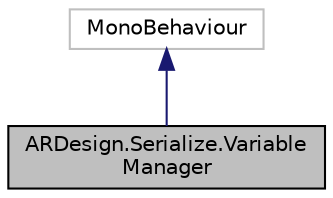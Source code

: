 digraph "ARDesign.Serialize.VariableManager"
{
 // LATEX_PDF_SIZE
  edge [fontname="Helvetica",fontsize="10",labelfontname="Helvetica",labelfontsize="10"];
  node [fontname="Helvetica",fontsize="10",shape=record];
  Node0 [label="ARDesign.Serialize.Variable\lManager",height=0.2,width=0.4,color="black", fillcolor="grey75", style="filled", fontcolor="black",tooltip="Persistent singleton object that stores scene configuration info. ARDesign-setup can be seen as essen..."];
  Node1 -> Node0 [dir="back",color="midnightblue",fontsize="10",style="solid",fontname="Helvetica"];
  Node1 [label="MonoBehaviour",height=0.2,width=0.4,color="grey75", fillcolor="white", style="filled",tooltip=" "];
}
